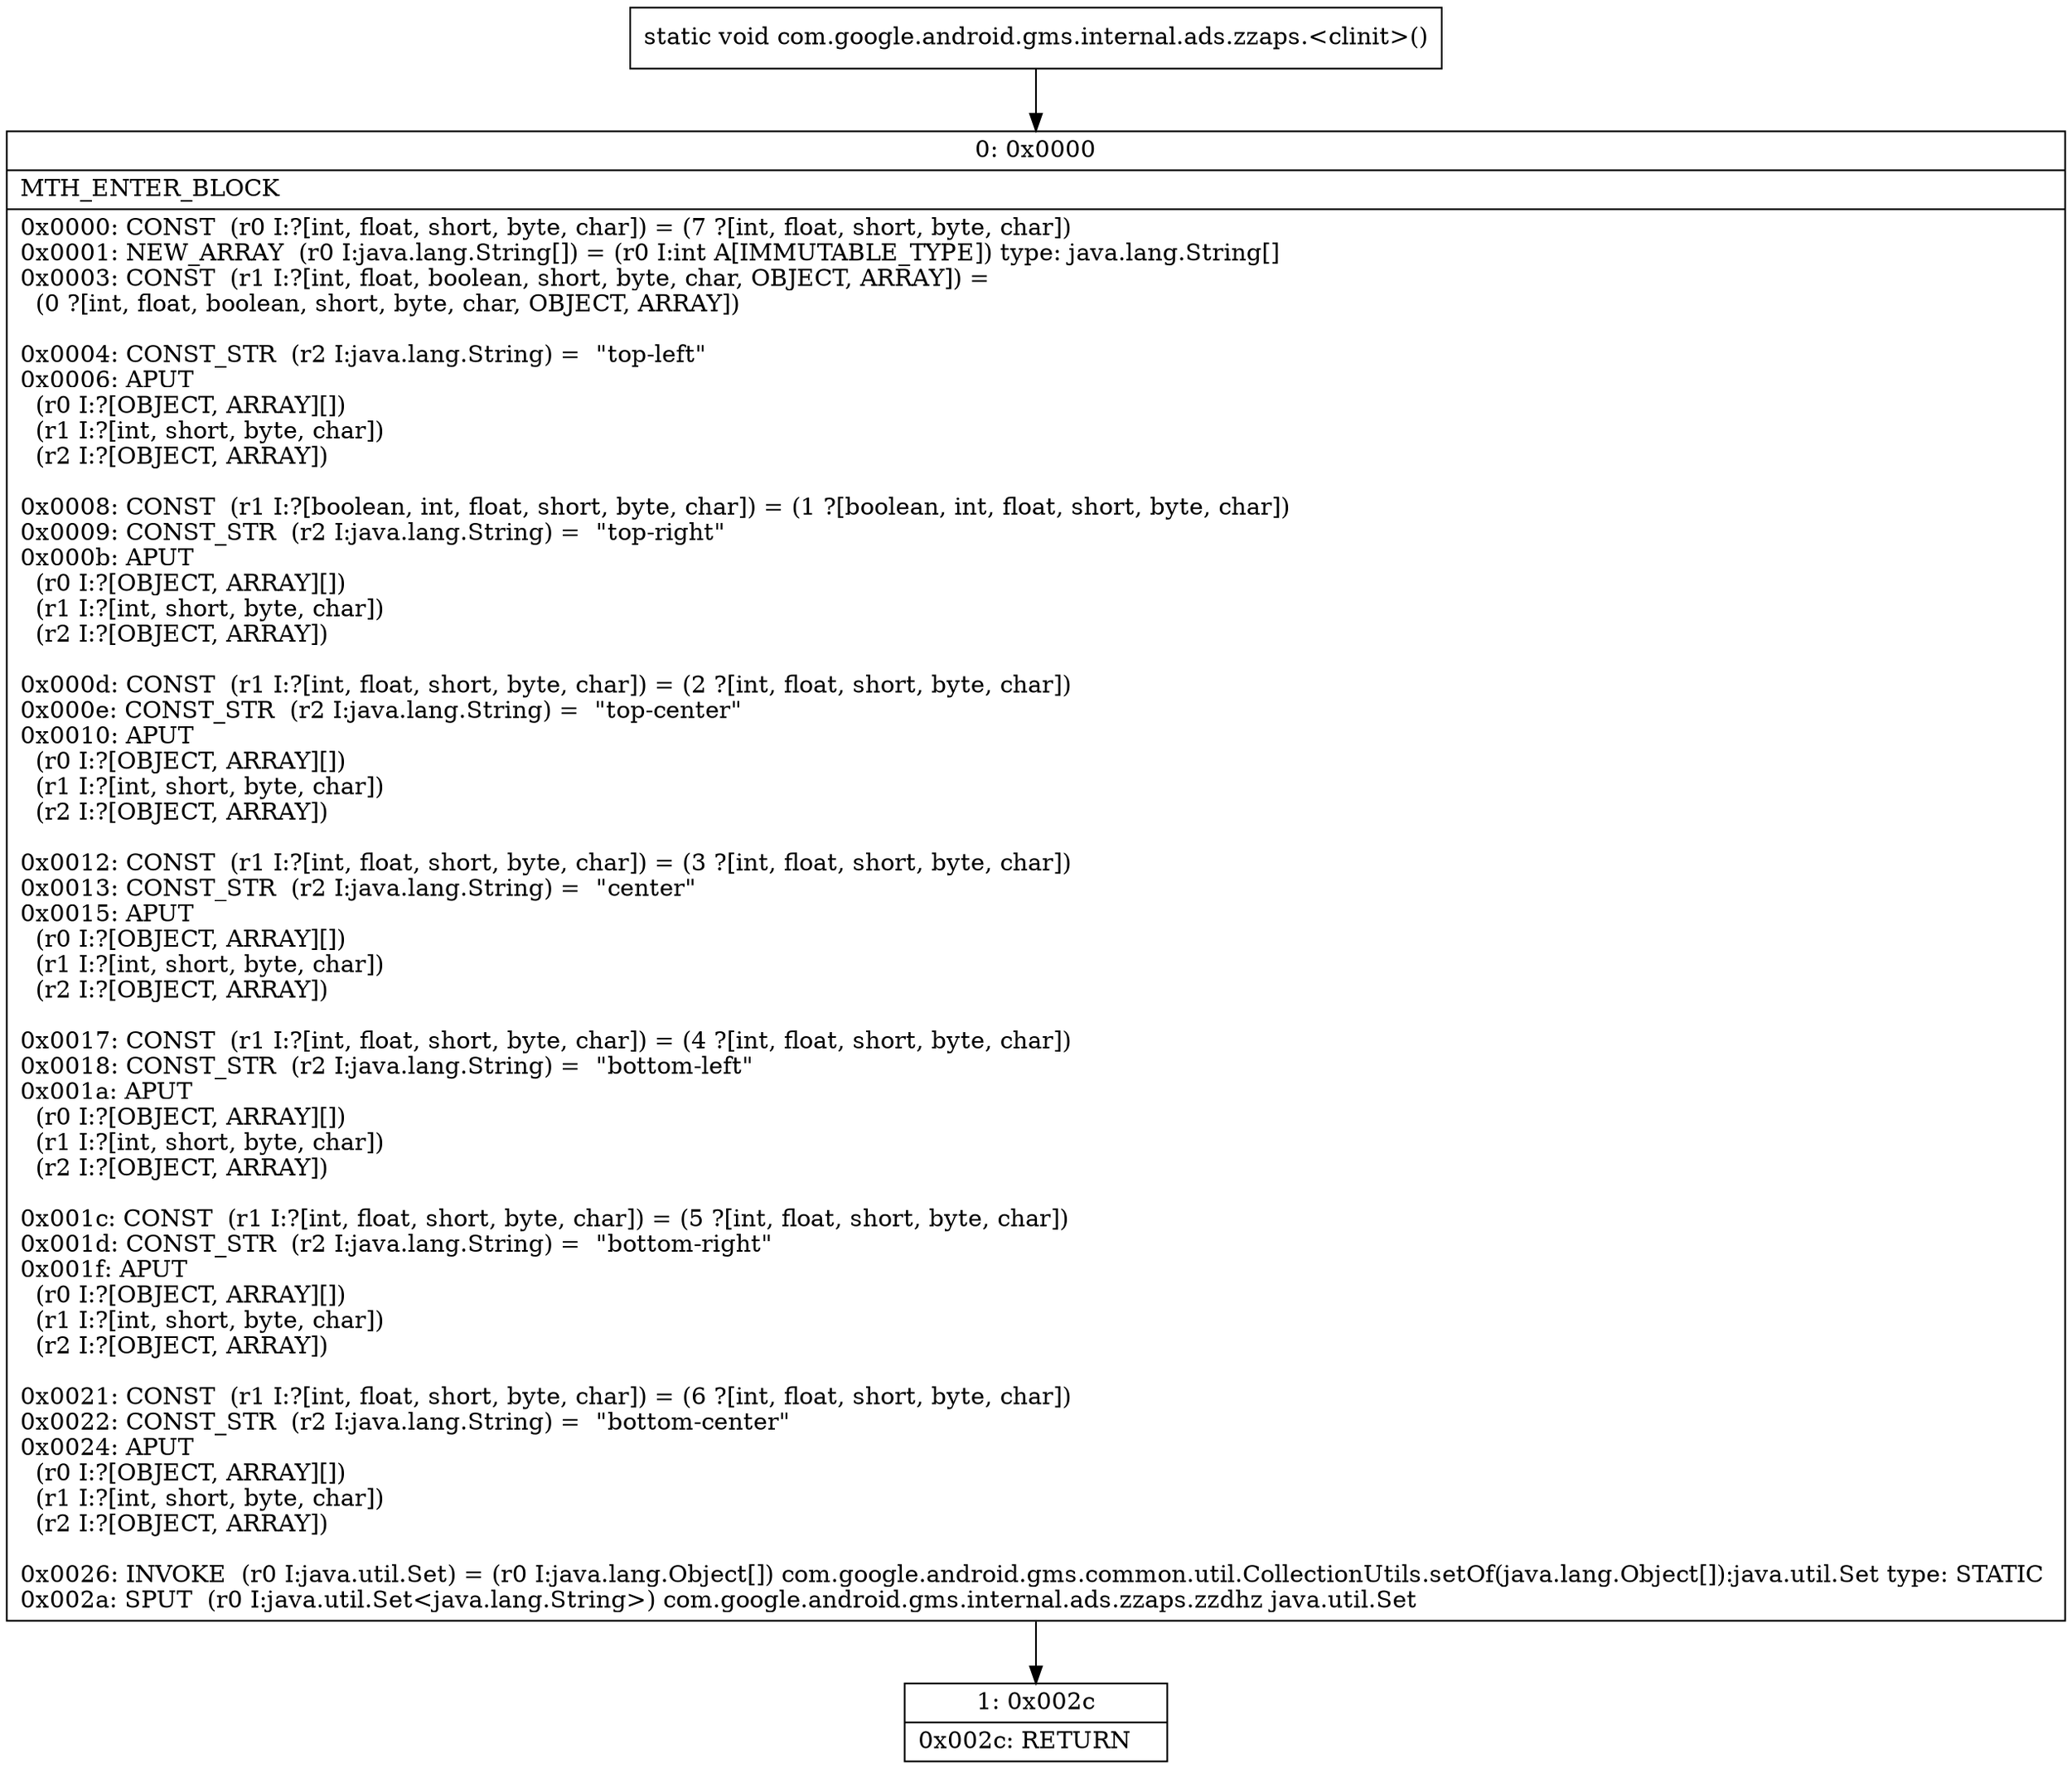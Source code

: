 digraph "CFG forcom.google.android.gms.internal.ads.zzaps.\<clinit\>()V" {
Node_0 [shape=record,label="{0\:\ 0x0000|MTH_ENTER_BLOCK\l|0x0000: CONST  (r0 I:?[int, float, short, byte, char]) = (7 ?[int, float, short, byte, char]) \l0x0001: NEW_ARRAY  (r0 I:java.lang.String[]) = (r0 I:int A[IMMUTABLE_TYPE]) type: java.lang.String[] \l0x0003: CONST  (r1 I:?[int, float, boolean, short, byte, char, OBJECT, ARRAY]) = \l  (0 ?[int, float, boolean, short, byte, char, OBJECT, ARRAY])\l \l0x0004: CONST_STR  (r2 I:java.lang.String) =  \"top\-left\" \l0x0006: APUT  \l  (r0 I:?[OBJECT, ARRAY][])\l  (r1 I:?[int, short, byte, char])\l  (r2 I:?[OBJECT, ARRAY])\l \l0x0008: CONST  (r1 I:?[boolean, int, float, short, byte, char]) = (1 ?[boolean, int, float, short, byte, char]) \l0x0009: CONST_STR  (r2 I:java.lang.String) =  \"top\-right\" \l0x000b: APUT  \l  (r0 I:?[OBJECT, ARRAY][])\l  (r1 I:?[int, short, byte, char])\l  (r2 I:?[OBJECT, ARRAY])\l \l0x000d: CONST  (r1 I:?[int, float, short, byte, char]) = (2 ?[int, float, short, byte, char]) \l0x000e: CONST_STR  (r2 I:java.lang.String) =  \"top\-center\" \l0x0010: APUT  \l  (r0 I:?[OBJECT, ARRAY][])\l  (r1 I:?[int, short, byte, char])\l  (r2 I:?[OBJECT, ARRAY])\l \l0x0012: CONST  (r1 I:?[int, float, short, byte, char]) = (3 ?[int, float, short, byte, char]) \l0x0013: CONST_STR  (r2 I:java.lang.String) =  \"center\" \l0x0015: APUT  \l  (r0 I:?[OBJECT, ARRAY][])\l  (r1 I:?[int, short, byte, char])\l  (r2 I:?[OBJECT, ARRAY])\l \l0x0017: CONST  (r1 I:?[int, float, short, byte, char]) = (4 ?[int, float, short, byte, char]) \l0x0018: CONST_STR  (r2 I:java.lang.String) =  \"bottom\-left\" \l0x001a: APUT  \l  (r0 I:?[OBJECT, ARRAY][])\l  (r1 I:?[int, short, byte, char])\l  (r2 I:?[OBJECT, ARRAY])\l \l0x001c: CONST  (r1 I:?[int, float, short, byte, char]) = (5 ?[int, float, short, byte, char]) \l0x001d: CONST_STR  (r2 I:java.lang.String) =  \"bottom\-right\" \l0x001f: APUT  \l  (r0 I:?[OBJECT, ARRAY][])\l  (r1 I:?[int, short, byte, char])\l  (r2 I:?[OBJECT, ARRAY])\l \l0x0021: CONST  (r1 I:?[int, float, short, byte, char]) = (6 ?[int, float, short, byte, char]) \l0x0022: CONST_STR  (r2 I:java.lang.String) =  \"bottom\-center\" \l0x0024: APUT  \l  (r0 I:?[OBJECT, ARRAY][])\l  (r1 I:?[int, short, byte, char])\l  (r2 I:?[OBJECT, ARRAY])\l \l0x0026: INVOKE  (r0 I:java.util.Set) = (r0 I:java.lang.Object[]) com.google.android.gms.common.util.CollectionUtils.setOf(java.lang.Object[]):java.util.Set type: STATIC \l0x002a: SPUT  (r0 I:java.util.Set\<java.lang.String\>) com.google.android.gms.internal.ads.zzaps.zzdhz java.util.Set \l}"];
Node_1 [shape=record,label="{1\:\ 0x002c|0x002c: RETURN   \l}"];
MethodNode[shape=record,label="{static void com.google.android.gms.internal.ads.zzaps.\<clinit\>() }"];
MethodNode -> Node_0;
Node_0 -> Node_1;
}

